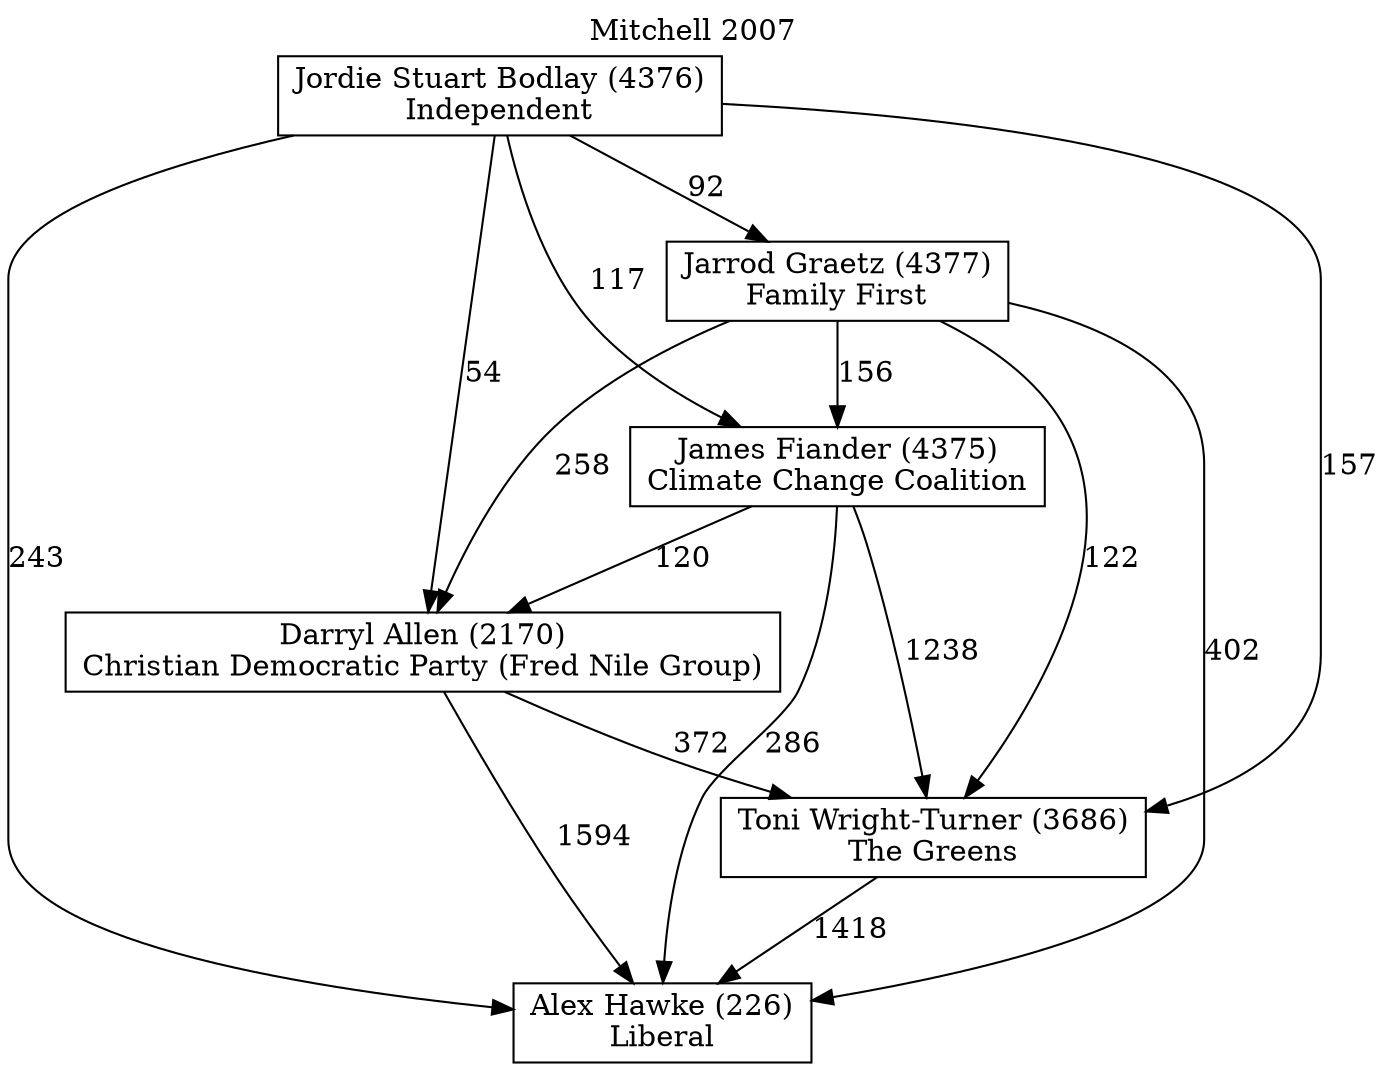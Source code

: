 // House preference flow
digraph "Alex Hawke (226)_Mitchell_2007" {
	graph [label="Mitchell 2007" labelloc=t mclimit=10]
	node [shape=box]
	"Alex Hawke (226)" [label="Alex Hawke (226)
Liberal"]
	"Toni Wright-Turner (3686)" [label="Toni Wright-Turner (3686)
The Greens"]
	"Darryl Allen (2170)" [label="Darryl Allen (2170)
Christian Democratic Party (Fred Nile Group)"]
	"James Fiander (4375)" [label="James Fiander (4375)
Climate Change Coalition"]
	"Jarrod Graetz (4377)" [label="Jarrod Graetz (4377)
Family First"]
	"Jordie Stuart Bodlay (4376)" [label="Jordie Stuart Bodlay (4376)
Independent"]
	"Toni Wright-Turner (3686)" -> "Alex Hawke (226)" [label=1418]
	"Darryl Allen (2170)" -> "Toni Wright-Turner (3686)" [label=372]
	"James Fiander (4375)" -> "Darryl Allen (2170)" [label=120]
	"Jarrod Graetz (4377)" -> "James Fiander (4375)" [label=156]
	"Jordie Stuart Bodlay (4376)" -> "Jarrod Graetz (4377)" [label=92]
	"Darryl Allen (2170)" -> "Alex Hawke (226)" [label=1594]
	"James Fiander (4375)" -> "Alex Hawke (226)" [label=286]
	"Jarrod Graetz (4377)" -> "Alex Hawke (226)" [label=402]
	"Jordie Stuart Bodlay (4376)" -> "Alex Hawke (226)" [label=243]
	"Jordie Stuart Bodlay (4376)" -> "James Fiander (4375)" [label=117]
	"Jarrod Graetz (4377)" -> "Darryl Allen (2170)" [label=258]
	"Jordie Stuart Bodlay (4376)" -> "Darryl Allen (2170)" [label=54]
	"James Fiander (4375)" -> "Toni Wright-Turner (3686)" [label=1238]
	"Jarrod Graetz (4377)" -> "Toni Wright-Turner (3686)" [label=122]
	"Jordie Stuart Bodlay (4376)" -> "Toni Wright-Turner (3686)" [label=157]
}
